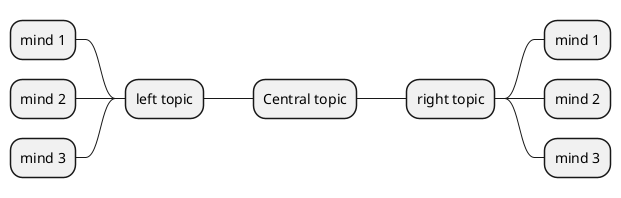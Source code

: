 'project:
'id:
'file: mindmap.plantuml
'version:
'autor:
'date:
'dependencies: no
'description: Mindmap for template project.

@startmindmap
+ Central topic
++ right topic
+++ mind 1
+++ mind 2
+++ mind 3
-- left topic
--- mind 1
--- mind 2
--- mind 3
@endmindmap
